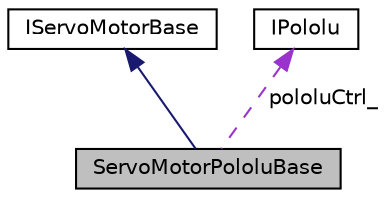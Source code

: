 digraph "ServoMotorPololuBase"
{
 // LATEX_PDF_SIZE
  edge [fontname="Helvetica",fontsize="10",labelfontname="Helvetica",labelfontsize="10"];
  node [fontname="Helvetica",fontsize="10",shape=record];
  Node1 [label="ServoMotorPololuBase",height=0.2,width=0.4,color="black", fillcolor="grey75", style="filled", fontcolor="black",tooltip="Class implements the interface IServoMotorBase based on the pololu controller board (https://www...."];
  Node2 -> Node1 [dir="back",color="midnightblue",fontsize="10",style="solid",fontname="Helvetica"];
  Node2 [label="IServoMotorBase",height=0.2,width=0.4,color="black", fillcolor="white", style="filled",URL="$classIServoMotorBase.html",tooltip="Interface class that specifies the basic functionality of object that initializes and controls a serv..."];
  Node3 -> Node1 [dir="back",color="darkorchid3",fontsize="10",style="dashed",label=" pololuCtrl_" ,fontname="Helvetica"];
  Node3 [label="IPololu",height=0.2,width=0.4,color="black", fillcolor="white", style="filled",URL="$classIPololu.html",tooltip="Interface to control a Pololu controller. The interface provides the basic functions for the control ..."];
}
